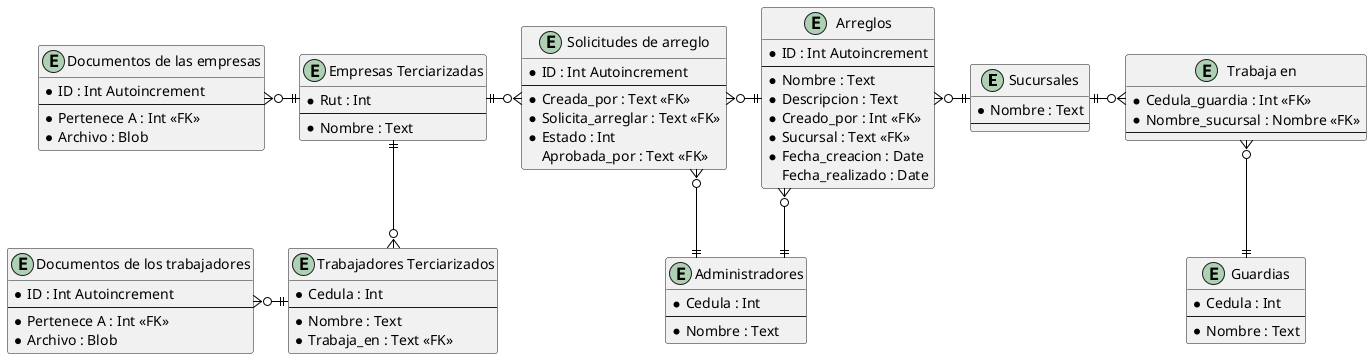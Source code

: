 @startuml "Diagrama_de_la_Base_de_datos"

skinparam {
	BackgroundColor white
	LineType Ortho
	ArrowColor Black
	Entity {
		FontColor Black
		BackgroundColor White
		BorderColor Black
	}
}

'left to right direction

entity "Sucursales" {
	* Nombre : Text
	--
}

entity "Administradores" {
	* Cedula : Int
	--
	* Nombre : Text
}

entity "Guardias" {
	* Cedula : Int
	--
	* Nombre : Text
}

entity "Trabaja en" {
	* Cedula_guardia : Int <<FK>>
	* Nombre_sucursal : Nombre <<FK>>
	--
}

entity "Empresas Terciarizadas" {
	* Rut : Int
	--
	* Nombre : Text
}

entity "Documentos de las empresas" {
	* ID : Int Autoincrement
	--
	* Pertenece A : Int <<FK>>
	* Archivo : Blob
}

entity "Trabajadores Terciarizados" {
	* Cedula : Int
	--
	* Nombre : Text
	* Trabaja_en : Text <<FK>>
}

entity "Documentos de los trabajadores" {
	* ID : Int Autoincrement
	--
	* Pertenece A : Int <<FK>>
	* Archivo : Blob
}

entity "Arreglos" {
	* ID : Int Autoincrement
	--
	* Nombre : Text
	* Descripcion : Text
	* Creado_por : Int <<FK>>
	* Sucursal : Text <<FK>>
	* Fecha_creacion : Date
	Fecha_realizado : Date
}

entity "Solicitudes de arreglo" {
	* ID : Int Autoincrement
	--
	* Creada_por : Text <<FK>>
	* Solicita_arreglar : Text <<FK>>
	* Estado : Int
	Aprobada_por : Text <<FK>>
}

' Añadiendo las relaciones:
"Sucursales" ||-r-o{ "Trabaja en"
"Guardias" ||-u-o{ "Trabaja en"
"Administradores" ||-u-o{ "Arreglos"
"Administradores" ||-u-o{ "Solicitudes de arreglo"
"Arreglos" }o-r-||"Sucursales"
"Arreglos" ||-l-o{ "Solicitudes de arreglo"
"Empresas Terciarizadas" ||-r-o{ "Solicitudes de arreglo"
"Empresas Terciarizadas" ||-l-o{ "Documentos de las empresas"
"Empresas Terciarizadas" ||-d-o{ "Trabajadores Terciarizados"
"Trabajadores Terciarizados" ||-l-o{ "Documentos de los trabajadores"

' Puedo poner ':' despues de una relacion pa poner comentario en el medio

@enduml
